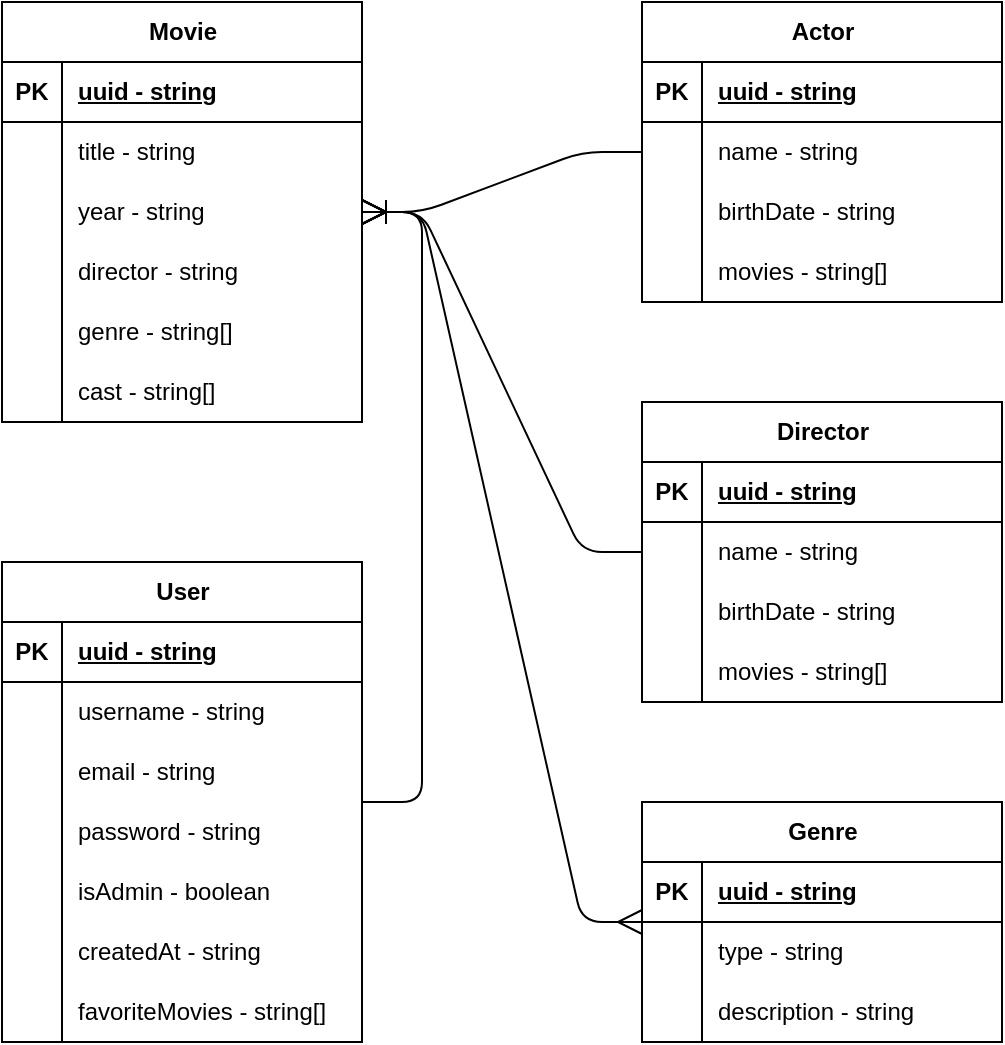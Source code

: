 <mxfile version="24.8.3">
  <diagram name="Page-1" id="dyj7k1ISwwJpYd5ytYyO">
    <mxGraphModel dx="954" dy="615" grid="1" gridSize="10" guides="1" tooltips="1" connect="1" arrows="1" fold="1" page="1" pageScale="1" pageWidth="850" pageHeight="1100" math="0" shadow="0">
      <root>
        <mxCell id="0" />
        <mxCell id="1" parent="0" />
        <mxCell id="H3ozlWEtjdtpu0xewN3v-37" value="User" style="shape=table;startSize=30;container=1;collapsible=1;childLayout=tableLayout;fixedRows=1;rowLines=0;fontStyle=1;align=center;resizeLast=1;html=1;" vertex="1" parent="1">
          <mxGeometry x="120" y="440" width="180" height="240" as="geometry" />
        </mxCell>
        <mxCell id="H3ozlWEtjdtpu0xewN3v-38" value="" style="shape=tableRow;horizontal=0;startSize=0;swimlaneHead=0;swimlaneBody=0;fillColor=none;collapsible=0;dropTarget=0;points=[[0,0.5],[1,0.5]];portConstraint=eastwest;top=0;left=0;right=0;bottom=1;" vertex="1" parent="H3ozlWEtjdtpu0xewN3v-37">
          <mxGeometry y="30" width="180" height="30" as="geometry" />
        </mxCell>
        <mxCell id="H3ozlWEtjdtpu0xewN3v-39" value="PK" style="shape=partialRectangle;connectable=0;fillColor=none;top=0;left=0;bottom=0;right=0;fontStyle=1;overflow=hidden;whiteSpace=wrap;html=1;" vertex="1" parent="H3ozlWEtjdtpu0xewN3v-38">
          <mxGeometry width="30" height="30" as="geometry">
            <mxRectangle width="30" height="30" as="alternateBounds" />
          </mxGeometry>
        </mxCell>
        <mxCell id="H3ozlWEtjdtpu0xewN3v-40" value="uuid - string" style="shape=partialRectangle;connectable=0;fillColor=none;top=0;left=0;bottom=0;right=0;align=left;spacingLeft=6;fontStyle=5;overflow=hidden;whiteSpace=wrap;html=1;" vertex="1" parent="H3ozlWEtjdtpu0xewN3v-38">
          <mxGeometry x="30" width="150" height="30" as="geometry">
            <mxRectangle width="150" height="30" as="alternateBounds" />
          </mxGeometry>
        </mxCell>
        <mxCell id="H3ozlWEtjdtpu0xewN3v-41" value="" style="shape=tableRow;horizontal=0;startSize=0;swimlaneHead=0;swimlaneBody=0;fillColor=none;collapsible=0;dropTarget=0;points=[[0,0.5],[1,0.5]];portConstraint=eastwest;top=0;left=0;right=0;bottom=0;" vertex="1" parent="H3ozlWEtjdtpu0xewN3v-37">
          <mxGeometry y="60" width="180" height="30" as="geometry" />
        </mxCell>
        <mxCell id="H3ozlWEtjdtpu0xewN3v-42" value="" style="shape=partialRectangle;connectable=0;fillColor=none;top=0;left=0;bottom=0;right=0;editable=1;overflow=hidden;whiteSpace=wrap;html=1;" vertex="1" parent="H3ozlWEtjdtpu0xewN3v-41">
          <mxGeometry width="30" height="30" as="geometry">
            <mxRectangle width="30" height="30" as="alternateBounds" />
          </mxGeometry>
        </mxCell>
        <mxCell id="H3ozlWEtjdtpu0xewN3v-43" value="username - string" style="shape=partialRectangle;connectable=0;fillColor=none;top=0;left=0;bottom=0;right=0;align=left;spacingLeft=6;overflow=hidden;whiteSpace=wrap;html=1;" vertex="1" parent="H3ozlWEtjdtpu0xewN3v-41">
          <mxGeometry x="30" width="150" height="30" as="geometry">
            <mxRectangle width="150" height="30" as="alternateBounds" />
          </mxGeometry>
        </mxCell>
        <mxCell id="H3ozlWEtjdtpu0xewN3v-44" value="" style="shape=tableRow;horizontal=0;startSize=0;swimlaneHead=0;swimlaneBody=0;fillColor=none;collapsible=0;dropTarget=0;points=[[0,0.5],[1,0.5]];portConstraint=eastwest;top=0;left=0;right=0;bottom=0;" vertex="1" parent="H3ozlWEtjdtpu0xewN3v-37">
          <mxGeometry y="90" width="180" height="30" as="geometry" />
        </mxCell>
        <mxCell id="H3ozlWEtjdtpu0xewN3v-45" value="" style="shape=partialRectangle;connectable=0;fillColor=none;top=0;left=0;bottom=0;right=0;editable=1;overflow=hidden;whiteSpace=wrap;html=1;" vertex="1" parent="H3ozlWEtjdtpu0xewN3v-44">
          <mxGeometry width="30" height="30" as="geometry">
            <mxRectangle width="30" height="30" as="alternateBounds" />
          </mxGeometry>
        </mxCell>
        <mxCell id="H3ozlWEtjdtpu0xewN3v-46" value="email - string" style="shape=partialRectangle;connectable=0;fillColor=none;top=0;left=0;bottom=0;right=0;align=left;spacingLeft=6;overflow=hidden;whiteSpace=wrap;html=1;" vertex="1" parent="H3ozlWEtjdtpu0xewN3v-44">
          <mxGeometry x="30" width="150" height="30" as="geometry">
            <mxRectangle width="150" height="30" as="alternateBounds" />
          </mxGeometry>
        </mxCell>
        <mxCell id="H3ozlWEtjdtpu0xewN3v-47" value="" style="shape=tableRow;horizontal=0;startSize=0;swimlaneHead=0;swimlaneBody=0;fillColor=none;collapsible=0;dropTarget=0;points=[[0,0.5],[1,0.5]];portConstraint=eastwest;top=0;left=0;right=0;bottom=0;" vertex="1" parent="H3ozlWEtjdtpu0xewN3v-37">
          <mxGeometry y="120" width="180" height="30" as="geometry" />
        </mxCell>
        <mxCell id="H3ozlWEtjdtpu0xewN3v-48" value="" style="shape=partialRectangle;connectable=0;fillColor=none;top=0;left=0;bottom=0;right=0;editable=1;overflow=hidden;whiteSpace=wrap;html=1;" vertex="1" parent="H3ozlWEtjdtpu0xewN3v-47">
          <mxGeometry width="30" height="30" as="geometry">
            <mxRectangle width="30" height="30" as="alternateBounds" />
          </mxGeometry>
        </mxCell>
        <mxCell id="H3ozlWEtjdtpu0xewN3v-49" value="password - string" style="shape=partialRectangle;connectable=0;fillColor=none;top=0;left=0;bottom=0;right=0;align=left;spacingLeft=6;overflow=hidden;whiteSpace=wrap;html=1;" vertex="1" parent="H3ozlWEtjdtpu0xewN3v-47">
          <mxGeometry x="30" width="150" height="30" as="geometry">
            <mxRectangle width="150" height="30" as="alternateBounds" />
          </mxGeometry>
        </mxCell>
        <mxCell id="H3ozlWEtjdtpu0xewN3v-131" value="" style="shape=tableRow;horizontal=0;startSize=0;swimlaneHead=0;swimlaneBody=0;fillColor=none;collapsible=0;dropTarget=0;points=[[0,0.5],[1,0.5]];portConstraint=eastwest;top=0;left=0;right=0;bottom=0;" vertex="1" parent="H3ozlWEtjdtpu0xewN3v-37">
          <mxGeometry y="150" width="180" height="30" as="geometry" />
        </mxCell>
        <mxCell id="H3ozlWEtjdtpu0xewN3v-132" value="" style="shape=partialRectangle;connectable=0;fillColor=none;top=0;left=0;bottom=0;right=0;editable=1;overflow=hidden;whiteSpace=wrap;html=1;" vertex="1" parent="H3ozlWEtjdtpu0xewN3v-131">
          <mxGeometry width="30" height="30" as="geometry">
            <mxRectangle width="30" height="30" as="alternateBounds" />
          </mxGeometry>
        </mxCell>
        <mxCell id="H3ozlWEtjdtpu0xewN3v-133" value="isAdmin - boolean" style="shape=partialRectangle;connectable=0;fillColor=none;top=0;left=0;bottom=0;right=0;align=left;spacingLeft=6;overflow=hidden;whiteSpace=wrap;html=1;" vertex="1" parent="H3ozlWEtjdtpu0xewN3v-131">
          <mxGeometry x="30" width="150" height="30" as="geometry">
            <mxRectangle width="150" height="30" as="alternateBounds" />
          </mxGeometry>
        </mxCell>
        <mxCell id="H3ozlWEtjdtpu0xewN3v-134" value="" style="shape=tableRow;horizontal=0;startSize=0;swimlaneHead=0;swimlaneBody=0;fillColor=none;collapsible=0;dropTarget=0;points=[[0,0.5],[1,0.5]];portConstraint=eastwest;top=0;left=0;right=0;bottom=0;" vertex="1" parent="H3ozlWEtjdtpu0xewN3v-37">
          <mxGeometry y="180" width="180" height="30" as="geometry" />
        </mxCell>
        <mxCell id="H3ozlWEtjdtpu0xewN3v-135" value="" style="shape=partialRectangle;connectable=0;fillColor=none;top=0;left=0;bottom=0;right=0;editable=1;overflow=hidden;whiteSpace=wrap;html=1;" vertex="1" parent="H3ozlWEtjdtpu0xewN3v-134">
          <mxGeometry width="30" height="30" as="geometry">
            <mxRectangle width="30" height="30" as="alternateBounds" />
          </mxGeometry>
        </mxCell>
        <mxCell id="H3ozlWEtjdtpu0xewN3v-136" value="createdAt - string" style="shape=partialRectangle;connectable=0;fillColor=none;top=0;left=0;bottom=0;right=0;align=left;spacingLeft=6;overflow=hidden;whiteSpace=wrap;html=1;" vertex="1" parent="H3ozlWEtjdtpu0xewN3v-134">
          <mxGeometry x="30" width="150" height="30" as="geometry">
            <mxRectangle width="150" height="30" as="alternateBounds" />
          </mxGeometry>
        </mxCell>
        <mxCell id="H3ozlWEtjdtpu0xewN3v-205" value="" style="shape=tableRow;horizontal=0;startSize=0;swimlaneHead=0;swimlaneBody=0;fillColor=none;collapsible=0;dropTarget=0;points=[[0,0.5],[1,0.5]];portConstraint=eastwest;top=0;left=0;right=0;bottom=0;" vertex="1" parent="H3ozlWEtjdtpu0xewN3v-37">
          <mxGeometry y="210" width="180" height="30" as="geometry" />
        </mxCell>
        <mxCell id="H3ozlWEtjdtpu0xewN3v-206" value="" style="shape=partialRectangle;connectable=0;fillColor=none;top=0;left=0;bottom=0;right=0;editable=1;overflow=hidden;whiteSpace=wrap;html=1;" vertex="1" parent="H3ozlWEtjdtpu0xewN3v-205">
          <mxGeometry width="30" height="30" as="geometry">
            <mxRectangle width="30" height="30" as="alternateBounds" />
          </mxGeometry>
        </mxCell>
        <mxCell id="H3ozlWEtjdtpu0xewN3v-207" value="favoriteMovies - string[]" style="shape=partialRectangle;connectable=0;fillColor=none;top=0;left=0;bottom=0;right=0;align=left;spacingLeft=6;overflow=hidden;whiteSpace=wrap;html=1;" vertex="1" parent="H3ozlWEtjdtpu0xewN3v-205">
          <mxGeometry x="30" width="150" height="30" as="geometry">
            <mxRectangle width="150" height="30" as="alternateBounds" />
          </mxGeometry>
        </mxCell>
        <mxCell id="H3ozlWEtjdtpu0xewN3v-137" value="Movie" style="shape=table;startSize=30;container=1;collapsible=1;childLayout=tableLayout;fixedRows=1;rowLines=0;fontStyle=1;align=center;resizeLast=1;html=1;" vertex="1" parent="1">
          <mxGeometry x="120" y="160" width="180" height="210" as="geometry" />
        </mxCell>
        <mxCell id="H3ozlWEtjdtpu0xewN3v-138" value="" style="shape=tableRow;horizontal=0;startSize=0;swimlaneHead=0;swimlaneBody=0;fillColor=none;collapsible=0;dropTarget=0;points=[[0,0.5],[1,0.5]];portConstraint=eastwest;top=0;left=0;right=0;bottom=1;" vertex="1" parent="H3ozlWEtjdtpu0xewN3v-137">
          <mxGeometry y="30" width="180" height="30" as="geometry" />
        </mxCell>
        <mxCell id="H3ozlWEtjdtpu0xewN3v-139" value="PK" style="shape=partialRectangle;connectable=0;fillColor=none;top=0;left=0;bottom=0;right=0;fontStyle=1;overflow=hidden;whiteSpace=wrap;html=1;" vertex="1" parent="H3ozlWEtjdtpu0xewN3v-138">
          <mxGeometry width="30" height="30" as="geometry">
            <mxRectangle width="30" height="30" as="alternateBounds" />
          </mxGeometry>
        </mxCell>
        <mxCell id="H3ozlWEtjdtpu0xewN3v-140" value="uuid - string" style="shape=partialRectangle;connectable=0;fillColor=none;top=0;left=0;bottom=0;right=0;align=left;spacingLeft=6;fontStyle=5;overflow=hidden;whiteSpace=wrap;html=1;" vertex="1" parent="H3ozlWEtjdtpu0xewN3v-138">
          <mxGeometry x="30" width="150" height="30" as="geometry">
            <mxRectangle width="150" height="30" as="alternateBounds" />
          </mxGeometry>
        </mxCell>
        <mxCell id="H3ozlWEtjdtpu0xewN3v-141" value="" style="shape=tableRow;horizontal=0;startSize=0;swimlaneHead=0;swimlaneBody=0;fillColor=none;collapsible=0;dropTarget=0;points=[[0,0.5],[1,0.5]];portConstraint=eastwest;top=0;left=0;right=0;bottom=0;" vertex="1" parent="H3ozlWEtjdtpu0xewN3v-137">
          <mxGeometry y="60" width="180" height="30" as="geometry" />
        </mxCell>
        <mxCell id="H3ozlWEtjdtpu0xewN3v-142" value="" style="shape=partialRectangle;connectable=0;fillColor=none;top=0;left=0;bottom=0;right=0;editable=1;overflow=hidden;whiteSpace=wrap;html=1;" vertex="1" parent="H3ozlWEtjdtpu0xewN3v-141">
          <mxGeometry width="30" height="30" as="geometry">
            <mxRectangle width="30" height="30" as="alternateBounds" />
          </mxGeometry>
        </mxCell>
        <mxCell id="H3ozlWEtjdtpu0xewN3v-143" value="title - string" style="shape=partialRectangle;connectable=0;fillColor=none;top=0;left=0;bottom=0;right=0;align=left;spacingLeft=6;overflow=hidden;whiteSpace=wrap;html=1;" vertex="1" parent="H3ozlWEtjdtpu0xewN3v-141">
          <mxGeometry x="30" width="150" height="30" as="geometry">
            <mxRectangle width="150" height="30" as="alternateBounds" />
          </mxGeometry>
        </mxCell>
        <mxCell id="H3ozlWEtjdtpu0xewN3v-144" value="" style="shape=tableRow;horizontal=0;startSize=0;swimlaneHead=0;swimlaneBody=0;fillColor=none;collapsible=0;dropTarget=0;points=[[0,0.5],[1,0.5]];portConstraint=eastwest;top=0;left=0;right=0;bottom=0;" vertex="1" parent="H3ozlWEtjdtpu0xewN3v-137">
          <mxGeometry y="90" width="180" height="30" as="geometry" />
        </mxCell>
        <mxCell id="H3ozlWEtjdtpu0xewN3v-145" value="" style="shape=partialRectangle;connectable=0;fillColor=none;top=0;left=0;bottom=0;right=0;editable=1;overflow=hidden;whiteSpace=wrap;html=1;" vertex="1" parent="H3ozlWEtjdtpu0xewN3v-144">
          <mxGeometry width="30" height="30" as="geometry">
            <mxRectangle width="30" height="30" as="alternateBounds" />
          </mxGeometry>
        </mxCell>
        <mxCell id="H3ozlWEtjdtpu0xewN3v-146" value="year - string" style="shape=partialRectangle;connectable=0;fillColor=none;top=0;left=0;bottom=0;right=0;align=left;spacingLeft=6;overflow=hidden;whiteSpace=wrap;html=1;" vertex="1" parent="H3ozlWEtjdtpu0xewN3v-144">
          <mxGeometry x="30" width="150" height="30" as="geometry">
            <mxRectangle width="150" height="30" as="alternateBounds" />
          </mxGeometry>
        </mxCell>
        <mxCell id="H3ozlWEtjdtpu0xewN3v-147" value="" style="shape=tableRow;horizontal=0;startSize=0;swimlaneHead=0;swimlaneBody=0;fillColor=none;collapsible=0;dropTarget=0;points=[[0,0.5],[1,0.5]];portConstraint=eastwest;top=0;left=0;right=0;bottom=0;" vertex="1" parent="H3ozlWEtjdtpu0xewN3v-137">
          <mxGeometry y="120" width="180" height="30" as="geometry" />
        </mxCell>
        <mxCell id="H3ozlWEtjdtpu0xewN3v-148" value="" style="shape=partialRectangle;connectable=0;fillColor=none;top=0;left=0;bottom=0;right=0;editable=1;overflow=hidden;whiteSpace=wrap;html=1;" vertex="1" parent="H3ozlWEtjdtpu0xewN3v-147">
          <mxGeometry width="30" height="30" as="geometry">
            <mxRectangle width="30" height="30" as="alternateBounds" />
          </mxGeometry>
        </mxCell>
        <mxCell id="H3ozlWEtjdtpu0xewN3v-149" value="director&lt;span style=&quot;background-color: initial;&quot;&gt;&amp;nbsp;- string&lt;/span&gt;" style="shape=partialRectangle;connectable=0;fillColor=none;top=0;left=0;bottom=0;right=0;align=left;spacingLeft=6;overflow=hidden;whiteSpace=wrap;html=1;" vertex="1" parent="H3ozlWEtjdtpu0xewN3v-147">
          <mxGeometry x="30" width="150" height="30" as="geometry">
            <mxRectangle width="150" height="30" as="alternateBounds" />
          </mxGeometry>
        </mxCell>
        <mxCell id="H3ozlWEtjdtpu0xewN3v-150" value="" style="shape=tableRow;horizontal=0;startSize=0;swimlaneHead=0;swimlaneBody=0;fillColor=none;collapsible=0;dropTarget=0;points=[[0,0.5],[1,0.5]];portConstraint=eastwest;top=0;left=0;right=0;bottom=0;" vertex="1" parent="H3ozlWEtjdtpu0xewN3v-137">
          <mxGeometry y="150" width="180" height="30" as="geometry" />
        </mxCell>
        <mxCell id="H3ozlWEtjdtpu0xewN3v-151" value="" style="shape=partialRectangle;connectable=0;fillColor=none;top=0;left=0;bottom=0;right=0;editable=1;overflow=hidden;whiteSpace=wrap;html=1;" vertex="1" parent="H3ozlWEtjdtpu0xewN3v-150">
          <mxGeometry width="30" height="30" as="geometry">
            <mxRectangle width="30" height="30" as="alternateBounds" />
          </mxGeometry>
        </mxCell>
        <mxCell id="H3ozlWEtjdtpu0xewN3v-152" value="genre - string[]" style="shape=partialRectangle;connectable=0;fillColor=none;top=0;left=0;bottom=0;right=0;align=left;spacingLeft=6;overflow=hidden;whiteSpace=wrap;html=1;" vertex="1" parent="H3ozlWEtjdtpu0xewN3v-150">
          <mxGeometry x="30" width="150" height="30" as="geometry">
            <mxRectangle width="150" height="30" as="alternateBounds" />
          </mxGeometry>
        </mxCell>
        <mxCell id="H3ozlWEtjdtpu0xewN3v-153" value="" style="shape=tableRow;horizontal=0;startSize=0;swimlaneHead=0;swimlaneBody=0;fillColor=none;collapsible=0;dropTarget=0;points=[[0,0.5],[1,0.5]];portConstraint=eastwest;top=0;left=0;right=0;bottom=0;" vertex="1" parent="H3ozlWEtjdtpu0xewN3v-137">
          <mxGeometry y="180" width="180" height="30" as="geometry" />
        </mxCell>
        <mxCell id="H3ozlWEtjdtpu0xewN3v-154" value="" style="shape=partialRectangle;connectable=0;fillColor=none;top=0;left=0;bottom=0;right=0;editable=1;overflow=hidden;whiteSpace=wrap;html=1;" vertex="1" parent="H3ozlWEtjdtpu0xewN3v-153">
          <mxGeometry width="30" height="30" as="geometry">
            <mxRectangle width="30" height="30" as="alternateBounds" />
          </mxGeometry>
        </mxCell>
        <mxCell id="H3ozlWEtjdtpu0xewN3v-155" value="cast - string[]" style="shape=partialRectangle;connectable=0;fillColor=none;top=0;left=0;bottom=0;right=0;align=left;spacingLeft=6;overflow=hidden;whiteSpace=wrap;html=1;" vertex="1" parent="H3ozlWEtjdtpu0xewN3v-153">
          <mxGeometry x="30" width="150" height="30" as="geometry">
            <mxRectangle width="150" height="30" as="alternateBounds" />
          </mxGeometry>
        </mxCell>
        <mxCell id="H3ozlWEtjdtpu0xewN3v-156" value="Director" style="shape=table;startSize=30;container=1;collapsible=1;childLayout=tableLayout;fixedRows=1;rowLines=0;fontStyle=1;align=center;resizeLast=1;html=1;" vertex="1" parent="1">
          <mxGeometry x="440" y="360" width="180" height="150" as="geometry" />
        </mxCell>
        <mxCell id="H3ozlWEtjdtpu0xewN3v-157" value="" style="shape=tableRow;horizontal=0;startSize=0;swimlaneHead=0;swimlaneBody=0;fillColor=none;collapsible=0;dropTarget=0;points=[[0,0.5],[1,0.5]];portConstraint=eastwest;top=0;left=0;right=0;bottom=1;" vertex="1" parent="H3ozlWEtjdtpu0xewN3v-156">
          <mxGeometry y="30" width="180" height="30" as="geometry" />
        </mxCell>
        <mxCell id="H3ozlWEtjdtpu0xewN3v-158" value="PK" style="shape=partialRectangle;connectable=0;fillColor=none;top=0;left=0;bottom=0;right=0;fontStyle=1;overflow=hidden;whiteSpace=wrap;html=1;" vertex="1" parent="H3ozlWEtjdtpu0xewN3v-157">
          <mxGeometry width="30" height="30" as="geometry">
            <mxRectangle width="30" height="30" as="alternateBounds" />
          </mxGeometry>
        </mxCell>
        <mxCell id="H3ozlWEtjdtpu0xewN3v-159" value="uuid - string" style="shape=partialRectangle;connectable=0;fillColor=none;top=0;left=0;bottom=0;right=0;align=left;spacingLeft=6;fontStyle=5;overflow=hidden;whiteSpace=wrap;html=1;" vertex="1" parent="H3ozlWEtjdtpu0xewN3v-157">
          <mxGeometry x="30" width="150" height="30" as="geometry">
            <mxRectangle width="150" height="30" as="alternateBounds" />
          </mxGeometry>
        </mxCell>
        <mxCell id="H3ozlWEtjdtpu0xewN3v-160" value="" style="shape=tableRow;horizontal=0;startSize=0;swimlaneHead=0;swimlaneBody=0;fillColor=none;collapsible=0;dropTarget=0;points=[[0,0.5],[1,0.5]];portConstraint=eastwest;top=0;left=0;right=0;bottom=0;" vertex="1" parent="H3ozlWEtjdtpu0xewN3v-156">
          <mxGeometry y="60" width="180" height="30" as="geometry" />
        </mxCell>
        <mxCell id="H3ozlWEtjdtpu0xewN3v-161" value="" style="shape=partialRectangle;connectable=0;fillColor=none;top=0;left=0;bottom=0;right=0;editable=1;overflow=hidden;whiteSpace=wrap;html=1;" vertex="1" parent="H3ozlWEtjdtpu0xewN3v-160">
          <mxGeometry width="30" height="30" as="geometry">
            <mxRectangle width="30" height="30" as="alternateBounds" />
          </mxGeometry>
        </mxCell>
        <mxCell id="H3ozlWEtjdtpu0xewN3v-162" value="name&amp;nbsp;&lt;span style=&quot;background-color: initial;&quot;&gt;- string&lt;/span&gt;" style="shape=partialRectangle;connectable=0;fillColor=none;top=0;left=0;bottom=0;right=0;align=left;spacingLeft=6;overflow=hidden;whiteSpace=wrap;html=1;" vertex="1" parent="H3ozlWEtjdtpu0xewN3v-160">
          <mxGeometry x="30" width="150" height="30" as="geometry">
            <mxRectangle width="150" height="30" as="alternateBounds" />
          </mxGeometry>
        </mxCell>
        <mxCell id="H3ozlWEtjdtpu0xewN3v-163" value="" style="shape=tableRow;horizontal=0;startSize=0;swimlaneHead=0;swimlaneBody=0;fillColor=none;collapsible=0;dropTarget=0;points=[[0,0.5],[1,0.5]];portConstraint=eastwest;top=0;left=0;right=0;bottom=0;" vertex="1" parent="H3ozlWEtjdtpu0xewN3v-156">
          <mxGeometry y="90" width="180" height="30" as="geometry" />
        </mxCell>
        <mxCell id="H3ozlWEtjdtpu0xewN3v-164" value="" style="shape=partialRectangle;connectable=0;fillColor=none;top=0;left=0;bottom=0;right=0;editable=1;overflow=hidden;whiteSpace=wrap;html=1;" vertex="1" parent="H3ozlWEtjdtpu0xewN3v-163">
          <mxGeometry width="30" height="30" as="geometry">
            <mxRectangle width="30" height="30" as="alternateBounds" />
          </mxGeometry>
        </mxCell>
        <mxCell id="H3ozlWEtjdtpu0xewN3v-165" value="birthDate - string" style="shape=partialRectangle;connectable=0;fillColor=none;top=0;left=0;bottom=0;right=0;align=left;spacingLeft=6;overflow=hidden;whiteSpace=wrap;html=1;" vertex="1" parent="H3ozlWEtjdtpu0xewN3v-163">
          <mxGeometry x="30" width="150" height="30" as="geometry">
            <mxRectangle width="150" height="30" as="alternateBounds" />
          </mxGeometry>
        </mxCell>
        <mxCell id="H3ozlWEtjdtpu0xewN3v-172" value="" style="shape=tableRow;horizontal=0;startSize=0;swimlaneHead=0;swimlaneBody=0;fillColor=none;collapsible=0;dropTarget=0;points=[[0,0.5],[1,0.5]];portConstraint=eastwest;top=0;left=0;right=0;bottom=0;" vertex="1" parent="H3ozlWEtjdtpu0xewN3v-156">
          <mxGeometry y="120" width="180" height="30" as="geometry" />
        </mxCell>
        <mxCell id="H3ozlWEtjdtpu0xewN3v-173" value="" style="shape=partialRectangle;connectable=0;fillColor=none;top=0;left=0;bottom=0;right=0;editable=1;overflow=hidden;whiteSpace=wrap;html=1;" vertex="1" parent="H3ozlWEtjdtpu0xewN3v-172">
          <mxGeometry width="30" height="30" as="geometry">
            <mxRectangle width="30" height="30" as="alternateBounds" />
          </mxGeometry>
        </mxCell>
        <mxCell id="H3ozlWEtjdtpu0xewN3v-174" value="movies - string[]" style="shape=partialRectangle;connectable=0;fillColor=none;top=0;left=0;bottom=0;right=0;align=left;spacingLeft=6;overflow=hidden;whiteSpace=wrap;html=1;" vertex="1" parent="H3ozlWEtjdtpu0xewN3v-172">
          <mxGeometry x="30" width="150" height="30" as="geometry">
            <mxRectangle width="150" height="30" as="alternateBounds" />
          </mxGeometry>
        </mxCell>
        <mxCell id="H3ozlWEtjdtpu0xewN3v-175" value="Actor" style="shape=table;startSize=30;container=1;collapsible=1;childLayout=tableLayout;fixedRows=1;rowLines=0;fontStyle=1;align=center;resizeLast=1;html=1;" vertex="1" parent="1">
          <mxGeometry x="440" y="160" width="180" height="150" as="geometry" />
        </mxCell>
        <mxCell id="H3ozlWEtjdtpu0xewN3v-176" value="" style="shape=tableRow;horizontal=0;startSize=0;swimlaneHead=0;swimlaneBody=0;fillColor=none;collapsible=0;dropTarget=0;points=[[0,0.5],[1,0.5]];portConstraint=eastwest;top=0;left=0;right=0;bottom=1;" vertex="1" parent="H3ozlWEtjdtpu0xewN3v-175">
          <mxGeometry y="30" width="180" height="30" as="geometry" />
        </mxCell>
        <mxCell id="H3ozlWEtjdtpu0xewN3v-177" value="PK" style="shape=partialRectangle;connectable=0;fillColor=none;top=0;left=0;bottom=0;right=0;fontStyle=1;overflow=hidden;whiteSpace=wrap;html=1;" vertex="1" parent="H3ozlWEtjdtpu0xewN3v-176">
          <mxGeometry width="30" height="30" as="geometry">
            <mxRectangle width="30" height="30" as="alternateBounds" />
          </mxGeometry>
        </mxCell>
        <mxCell id="H3ozlWEtjdtpu0xewN3v-178" value="uuid - string" style="shape=partialRectangle;connectable=0;fillColor=none;top=0;left=0;bottom=0;right=0;align=left;spacingLeft=6;fontStyle=5;overflow=hidden;whiteSpace=wrap;html=1;" vertex="1" parent="H3ozlWEtjdtpu0xewN3v-176">
          <mxGeometry x="30" width="150" height="30" as="geometry">
            <mxRectangle width="150" height="30" as="alternateBounds" />
          </mxGeometry>
        </mxCell>
        <mxCell id="H3ozlWEtjdtpu0xewN3v-179" value="" style="shape=tableRow;horizontal=0;startSize=0;swimlaneHead=0;swimlaneBody=0;fillColor=none;collapsible=0;dropTarget=0;points=[[0,0.5],[1,0.5]];portConstraint=eastwest;top=0;left=0;right=0;bottom=0;" vertex="1" parent="H3ozlWEtjdtpu0xewN3v-175">
          <mxGeometry y="60" width="180" height="30" as="geometry" />
        </mxCell>
        <mxCell id="H3ozlWEtjdtpu0xewN3v-180" value="" style="shape=partialRectangle;connectable=0;fillColor=none;top=0;left=0;bottom=0;right=0;editable=1;overflow=hidden;whiteSpace=wrap;html=1;" vertex="1" parent="H3ozlWEtjdtpu0xewN3v-179">
          <mxGeometry width="30" height="30" as="geometry">
            <mxRectangle width="30" height="30" as="alternateBounds" />
          </mxGeometry>
        </mxCell>
        <mxCell id="H3ozlWEtjdtpu0xewN3v-181" value="name&amp;nbsp;&lt;span style=&quot;background-color: initial;&quot;&gt;- string&lt;/span&gt;" style="shape=partialRectangle;connectable=0;fillColor=none;top=0;left=0;bottom=0;right=0;align=left;spacingLeft=6;overflow=hidden;whiteSpace=wrap;html=1;" vertex="1" parent="H3ozlWEtjdtpu0xewN3v-179">
          <mxGeometry x="30" width="150" height="30" as="geometry">
            <mxRectangle width="150" height="30" as="alternateBounds" />
          </mxGeometry>
        </mxCell>
        <mxCell id="H3ozlWEtjdtpu0xewN3v-182" value="" style="shape=tableRow;horizontal=0;startSize=0;swimlaneHead=0;swimlaneBody=0;fillColor=none;collapsible=0;dropTarget=0;points=[[0,0.5],[1,0.5]];portConstraint=eastwest;top=0;left=0;right=0;bottom=0;" vertex="1" parent="H3ozlWEtjdtpu0xewN3v-175">
          <mxGeometry y="90" width="180" height="30" as="geometry" />
        </mxCell>
        <mxCell id="H3ozlWEtjdtpu0xewN3v-183" value="" style="shape=partialRectangle;connectable=0;fillColor=none;top=0;left=0;bottom=0;right=0;editable=1;overflow=hidden;whiteSpace=wrap;html=1;" vertex="1" parent="H3ozlWEtjdtpu0xewN3v-182">
          <mxGeometry width="30" height="30" as="geometry">
            <mxRectangle width="30" height="30" as="alternateBounds" />
          </mxGeometry>
        </mxCell>
        <mxCell id="H3ozlWEtjdtpu0xewN3v-184" value="birthDate - string" style="shape=partialRectangle;connectable=0;fillColor=none;top=0;left=0;bottom=0;right=0;align=left;spacingLeft=6;overflow=hidden;whiteSpace=wrap;html=1;" vertex="1" parent="H3ozlWEtjdtpu0xewN3v-182">
          <mxGeometry x="30" width="150" height="30" as="geometry">
            <mxRectangle width="150" height="30" as="alternateBounds" />
          </mxGeometry>
        </mxCell>
        <mxCell id="H3ozlWEtjdtpu0xewN3v-185" value="" style="shape=tableRow;horizontal=0;startSize=0;swimlaneHead=0;swimlaneBody=0;fillColor=none;collapsible=0;dropTarget=0;points=[[0,0.5],[1,0.5]];portConstraint=eastwest;top=0;left=0;right=0;bottom=0;" vertex="1" parent="H3ozlWEtjdtpu0xewN3v-175">
          <mxGeometry y="120" width="180" height="30" as="geometry" />
        </mxCell>
        <mxCell id="H3ozlWEtjdtpu0xewN3v-186" value="" style="shape=partialRectangle;connectable=0;fillColor=none;top=0;left=0;bottom=0;right=0;editable=1;overflow=hidden;whiteSpace=wrap;html=1;" vertex="1" parent="H3ozlWEtjdtpu0xewN3v-185">
          <mxGeometry width="30" height="30" as="geometry">
            <mxRectangle width="30" height="30" as="alternateBounds" />
          </mxGeometry>
        </mxCell>
        <mxCell id="H3ozlWEtjdtpu0xewN3v-187" value="movies - string[]" style="shape=partialRectangle;connectable=0;fillColor=none;top=0;left=0;bottom=0;right=0;align=left;spacingLeft=6;overflow=hidden;whiteSpace=wrap;html=1;" vertex="1" parent="H3ozlWEtjdtpu0xewN3v-185">
          <mxGeometry x="30" width="150" height="30" as="geometry">
            <mxRectangle width="150" height="30" as="alternateBounds" />
          </mxGeometry>
        </mxCell>
        <mxCell id="H3ozlWEtjdtpu0xewN3v-188" value="" style="edgeStyle=entityRelationEdgeStyle;fontSize=12;html=1;endArrow=ERoneToMany;rounded=1;endSize=10;startSize=10;curved=0;" edge="1" parent="1" source="H3ozlWEtjdtpu0xewN3v-156" target="H3ozlWEtjdtpu0xewN3v-137">
          <mxGeometry width="100" height="100" relative="1" as="geometry">
            <mxPoint x="280" y="570" as="sourcePoint" />
            <mxPoint x="380" y="470" as="targetPoint" />
            <Array as="points">
              <mxPoint x="220" y="450" />
              <mxPoint x="380" y="420" />
              <mxPoint x="390" y="420" />
              <mxPoint x="370" y="430" />
              <mxPoint x="360" y="420" />
              <mxPoint x="380" y="420" />
              <mxPoint x="220" y="450" />
            </Array>
          </mxGeometry>
        </mxCell>
        <mxCell id="H3ozlWEtjdtpu0xewN3v-190" value="" style="edgeStyle=entityRelationEdgeStyle;fontSize=12;html=1;endArrow=ERoneToMany;rounded=1;endSize=10;startSize=10;curved=0;" edge="1" parent="1" source="H3ozlWEtjdtpu0xewN3v-175" target="H3ozlWEtjdtpu0xewN3v-137">
          <mxGeometry width="100" height="100" relative="1" as="geometry">
            <mxPoint x="310" y="610" as="sourcePoint" />
            <mxPoint x="540" y="410" as="targetPoint" />
            <Array as="points">
              <mxPoint x="310" y="580" />
              <mxPoint x="470" y="550" />
              <mxPoint x="480" y="550" />
              <mxPoint x="460" y="560" />
              <mxPoint x="550" y="310" />
              <mxPoint x="450" y="550" />
              <mxPoint x="470" y="550" />
              <mxPoint x="310" y="580" />
            </Array>
          </mxGeometry>
        </mxCell>
        <mxCell id="H3ozlWEtjdtpu0xewN3v-191" value="Genre" style="shape=table;startSize=30;container=1;collapsible=1;childLayout=tableLayout;fixedRows=1;rowLines=0;fontStyle=1;align=center;resizeLast=1;html=1;" vertex="1" parent="1">
          <mxGeometry x="440" y="560" width="180" height="120" as="geometry" />
        </mxCell>
        <mxCell id="H3ozlWEtjdtpu0xewN3v-192" value="" style="shape=tableRow;horizontal=0;startSize=0;swimlaneHead=0;swimlaneBody=0;fillColor=none;collapsible=0;dropTarget=0;points=[[0,0.5],[1,0.5]];portConstraint=eastwest;top=0;left=0;right=0;bottom=1;" vertex="1" parent="H3ozlWEtjdtpu0xewN3v-191">
          <mxGeometry y="30" width="180" height="30" as="geometry" />
        </mxCell>
        <mxCell id="H3ozlWEtjdtpu0xewN3v-193" value="PK" style="shape=partialRectangle;connectable=0;fillColor=none;top=0;left=0;bottom=0;right=0;fontStyle=1;overflow=hidden;whiteSpace=wrap;html=1;" vertex="1" parent="H3ozlWEtjdtpu0xewN3v-192">
          <mxGeometry width="30" height="30" as="geometry">
            <mxRectangle width="30" height="30" as="alternateBounds" />
          </mxGeometry>
        </mxCell>
        <mxCell id="H3ozlWEtjdtpu0xewN3v-194" value="uuid - string" style="shape=partialRectangle;connectable=0;fillColor=none;top=0;left=0;bottom=0;right=0;align=left;spacingLeft=6;fontStyle=5;overflow=hidden;whiteSpace=wrap;html=1;" vertex="1" parent="H3ozlWEtjdtpu0xewN3v-192">
          <mxGeometry x="30" width="150" height="30" as="geometry">
            <mxRectangle width="150" height="30" as="alternateBounds" />
          </mxGeometry>
        </mxCell>
        <mxCell id="H3ozlWEtjdtpu0xewN3v-195" value="" style="shape=tableRow;horizontal=0;startSize=0;swimlaneHead=0;swimlaneBody=0;fillColor=none;collapsible=0;dropTarget=0;points=[[0,0.5],[1,0.5]];portConstraint=eastwest;top=0;left=0;right=0;bottom=0;" vertex="1" parent="H3ozlWEtjdtpu0xewN3v-191">
          <mxGeometry y="60" width="180" height="30" as="geometry" />
        </mxCell>
        <mxCell id="H3ozlWEtjdtpu0xewN3v-196" value="" style="shape=partialRectangle;connectable=0;fillColor=none;top=0;left=0;bottom=0;right=0;editable=1;overflow=hidden;whiteSpace=wrap;html=1;" vertex="1" parent="H3ozlWEtjdtpu0xewN3v-195">
          <mxGeometry width="30" height="30" as="geometry">
            <mxRectangle width="30" height="30" as="alternateBounds" />
          </mxGeometry>
        </mxCell>
        <mxCell id="H3ozlWEtjdtpu0xewN3v-197" value="type&amp;nbsp;&lt;span style=&quot;background-color: initial;&quot;&gt;- string&lt;/span&gt;" style="shape=partialRectangle;connectable=0;fillColor=none;top=0;left=0;bottom=0;right=0;align=left;spacingLeft=6;overflow=hidden;whiteSpace=wrap;html=1;" vertex="1" parent="H3ozlWEtjdtpu0xewN3v-195">
          <mxGeometry x="30" width="150" height="30" as="geometry">
            <mxRectangle width="150" height="30" as="alternateBounds" />
          </mxGeometry>
        </mxCell>
        <mxCell id="H3ozlWEtjdtpu0xewN3v-198" value="" style="shape=tableRow;horizontal=0;startSize=0;swimlaneHead=0;swimlaneBody=0;fillColor=none;collapsible=0;dropTarget=0;points=[[0,0.5],[1,0.5]];portConstraint=eastwest;top=0;left=0;right=0;bottom=0;" vertex="1" parent="H3ozlWEtjdtpu0xewN3v-191">
          <mxGeometry y="90" width="180" height="30" as="geometry" />
        </mxCell>
        <mxCell id="H3ozlWEtjdtpu0xewN3v-199" value="" style="shape=partialRectangle;connectable=0;fillColor=none;top=0;left=0;bottom=0;right=0;editable=1;overflow=hidden;whiteSpace=wrap;html=1;" vertex="1" parent="H3ozlWEtjdtpu0xewN3v-198">
          <mxGeometry width="30" height="30" as="geometry">
            <mxRectangle width="30" height="30" as="alternateBounds" />
          </mxGeometry>
        </mxCell>
        <mxCell id="H3ozlWEtjdtpu0xewN3v-200" value="description - string" style="shape=partialRectangle;connectable=0;fillColor=none;top=0;left=0;bottom=0;right=0;align=left;spacingLeft=6;overflow=hidden;whiteSpace=wrap;html=1;" vertex="1" parent="H3ozlWEtjdtpu0xewN3v-198">
          <mxGeometry x="30" width="150" height="30" as="geometry">
            <mxRectangle width="150" height="30" as="alternateBounds" />
          </mxGeometry>
        </mxCell>
        <mxCell id="H3ozlWEtjdtpu0xewN3v-204" value="" style="edgeStyle=entityRelationEdgeStyle;fontSize=12;html=1;endArrow=ERmany;startArrow=ERmany;rounded=1;curved=0;endSize=10;startSize=10;" edge="1" parent="1" source="H3ozlWEtjdtpu0xewN3v-191" target="H3ozlWEtjdtpu0xewN3v-137">
          <mxGeometry width="100" height="100" relative="1" as="geometry">
            <mxPoint x="740" y="805" as="sourcePoint" />
            <mxPoint x="740" y="280" as="targetPoint" />
          </mxGeometry>
        </mxCell>
        <mxCell id="H3ozlWEtjdtpu0xewN3v-208" value="" style="edgeStyle=entityRelationEdgeStyle;fontSize=12;html=1;endArrow=ERoneToMany;rounded=1;endSize=10;startSize=10;curved=0;" edge="1" parent="1" source="H3ozlWEtjdtpu0xewN3v-37" target="H3ozlWEtjdtpu0xewN3v-137">
          <mxGeometry width="100" height="100" relative="1" as="geometry">
            <mxPoint x="395" y="550" as="sourcePoint" />
            <mxPoint x="100" y="270" as="targetPoint" />
            <Array as="points">
              <mxPoint x="175" y="565" />
              <mxPoint x="335" y="535" />
              <mxPoint x="345" y="535" />
              <mxPoint x="325" y="545" />
              <mxPoint x="315" y="535" />
              <mxPoint x="335" y="535" />
              <mxPoint x="175" y="565" />
            </Array>
          </mxGeometry>
        </mxCell>
      </root>
    </mxGraphModel>
  </diagram>
</mxfile>
